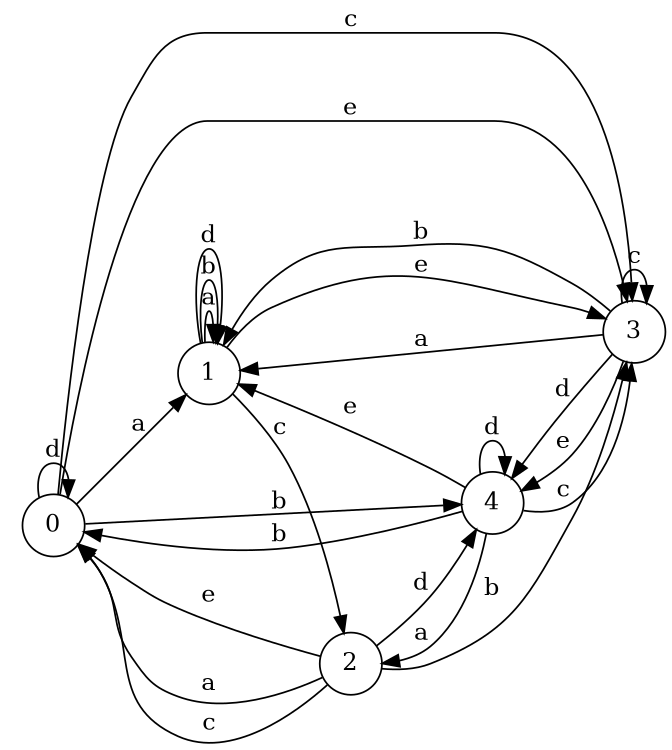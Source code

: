 digraph n4_6 {
__start0 [label="" shape="none"];

rankdir=LR;
size="8,5";

s0 [style="filled", color="black", fillcolor="white" shape="circle", label="0"];
s1 [style="filled", color="black", fillcolor="white" shape="circle", label="1"];
s2 [style="filled", color="black", fillcolor="white" shape="circle", label="2"];
s3 [style="filled", color="black", fillcolor="white" shape="circle", label="3"];
s4 [style="filled", color="black", fillcolor="white" shape="circle", label="4"];
s0 -> s1 [label="a"];
s0 -> s4 [label="b"];
s0 -> s3 [label="c"];
s0 -> s0 [label="d"];
s0 -> s3 [label="e"];
s1 -> s1 [label="a"];
s1 -> s1 [label="b"];
s1 -> s2 [label="c"];
s1 -> s1 [label="d"];
s1 -> s3 [label="e"];
s2 -> s0 [label="a"];
s2 -> s3 [label="b"];
s2 -> s0 [label="c"];
s2 -> s4 [label="d"];
s2 -> s0 [label="e"];
s3 -> s1 [label="a"];
s3 -> s1 [label="b"];
s3 -> s3 [label="c"];
s3 -> s4 [label="d"];
s3 -> s4 [label="e"];
s4 -> s2 [label="a"];
s4 -> s0 [label="b"];
s4 -> s3 [label="c"];
s4 -> s4 [label="d"];
s4 -> s1 [label="e"];

}
